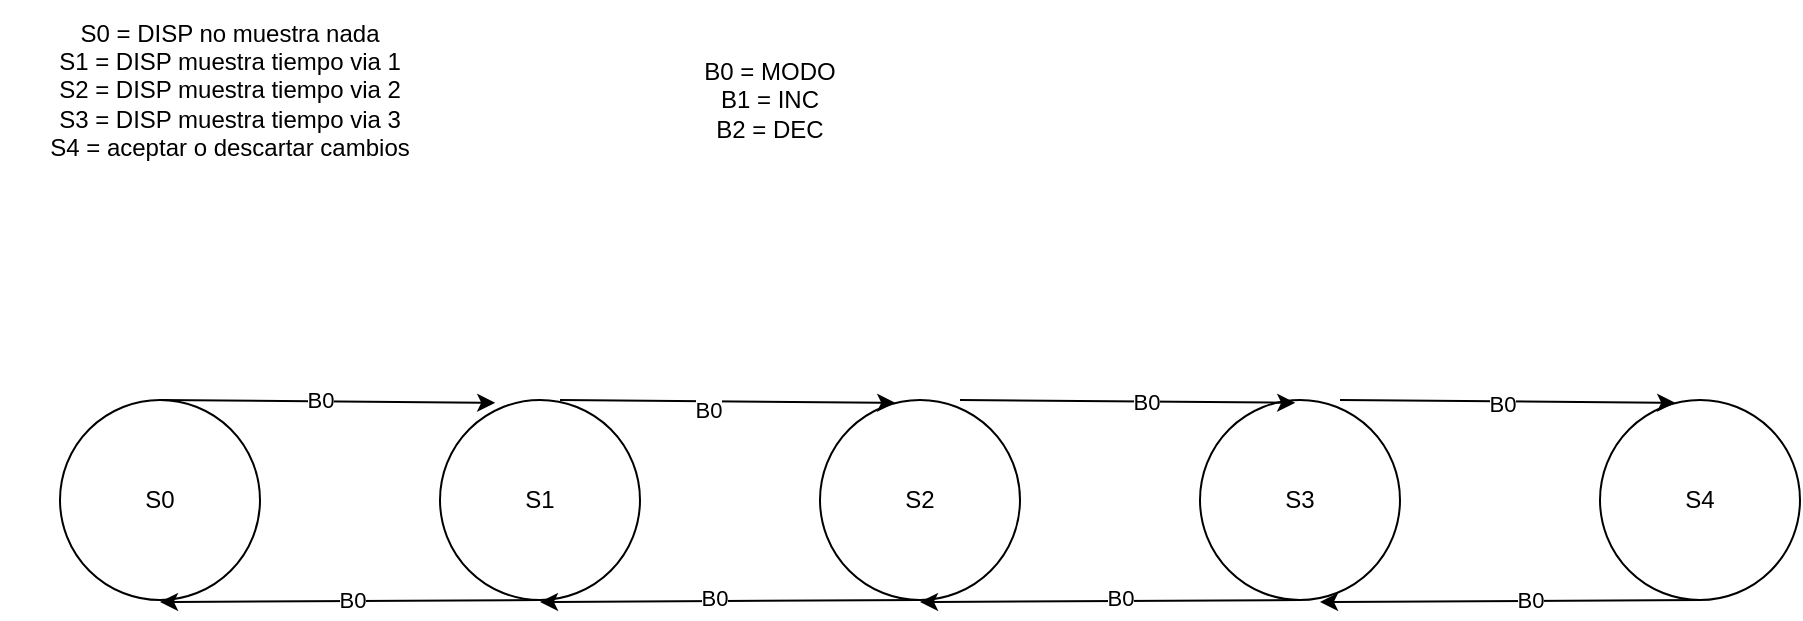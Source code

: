 <mxfile version="14.5.7" type="device"><diagram id="NEEEG-3id6nVETwrvUjy" name="Page-1"><mxGraphModel dx="1038" dy="580" grid="1" gridSize="10" guides="1" tooltips="1" connect="1" arrows="1" fold="1" page="1" pageScale="1" pageWidth="827" pageHeight="1169" math="0" shadow="0"><root><mxCell id="0"/><mxCell id="1" parent="0"/><mxCell id="MPQL2EpsHKl1WTeWT1BA-1" value="S0" style="ellipse;whiteSpace=wrap;html=1;aspect=fixed;" vertex="1" parent="1"><mxGeometry x="50" y="240" width="100" height="100" as="geometry"/></mxCell><mxCell id="MPQL2EpsHKl1WTeWT1BA-2" value="S1" style="ellipse;whiteSpace=wrap;html=1;aspect=fixed;" vertex="1" parent="1"><mxGeometry x="240" y="240" width="100" height="100" as="geometry"/></mxCell><mxCell id="MPQL2EpsHKl1WTeWT1BA-3" value="S2" style="ellipse;whiteSpace=wrap;html=1;aspect=fixed;" vertex="1" parent="1"><mxGeometry x="430" y="240" width="100" height="100" as="geometry"/></mxCell><mxCell id="MPQL2EpsHKl1WTeWT1BA-4" value="S4" style="ellipse;whiteSpace=wrap;html=1;aspect=fixed;" vertex="1" parent="1"><mxGeometry x="820" y="240" width="100" height="100" as="geometry"/></mxCell><mxCell id="MPQL2EpsHKl1WTeWT1BA-5" value="S3" style="ellipse;whiteSpace=wrap;html=1;aspect=fixed;" vertex="1" parent="1"><mxGeometry x="620" y="240" width="100" height="100" as="geometry"/></mxCell><mxCell id="MPQL2EpsHKl1WTeWT1BA-8" value="" style="endArrow=classic;html=1;entryX=0.276;entryY=0.014;entryDx=0;entryDy=0;entryPerimeter=0;" edge="1" parent="1" target="MPQL2EpsHKl1WTeWT1BA-2"><mxGeometry width="50" height="50" relative="1" as="geometry"><mxPoint x="100" y="240" as="sourcePoint"/><mxPoint x="150" y="190" as="targetPoint"/></mxGeometry></mxCell><mxCell id="MPQL2EpsHKl1WTeWT1BA-17" value="B0" style="edgeLabel;html=1;align=center;verticalAlign=middle;resizable=0;points=[];" vertex="1" connectable="0" parent="MPQL2EpsHKl1WTeWT1BA-8"><mxGeometry x="0.334" y="-2" relative="1" as="geometry"><mxPoint x="-31.98" y="-2.94" as="offset"/></mxGeometry></mxCell><mxCell id="MPQL2EpsHKl1WTeWT1BA-9" value="" style="endArrow=classic;html=1;entryX=0.276;entryY=0.014;entryDx=0;entryDy=0;entryPerimeter=0;" edge="1" parent="1"><mxGeometry width="50" height="50" relative="1" as="geometry"><mxPoint x="300" y="240" as="sourcePoint"/><mxPoint x="467.6" y="241.4" as="targetPoint"/></mxGeometry></mxCell><mxCell id="MPQL2EpsHKl1WTeWT1BA-10" value="" style="endArrow=classic;html=1;entryX=0.276;entryY=0.014;entryDx=0;entryDy=0;entryPerimeter=0;" edge="1" parent="1"><mxGeometry width="50" height="50" relative="1" as="geometry"><mxPoint x="500" y="240" as="sourcePoint"/><mxPoint x="667.6" y="241.4" as="targetPoint"/></mxGeometry></mxCell><mxCell id="MPQL2EpsHKl1WTeWT1BA-11" value="" style="endArrow=classic;html=1;" edge="1" parent="1"><mxGeometry width="50" height="50" relative="1" as="geometry"><mxPoint x="290" y="340" as="sourcePoint"/><mxPoint x="100" y="341" as="targetPoint"/></mxGeometry></mxCell><mxCell id="MPQL2EpsHKl1WTeWT1BA-12" value="" style="endArrow=classic;html=1;entryX=0.276;entryY=0.014;entryDx=0;entryDy=0;entryPerimeter=0;" edge="1" parent="1"><mxGeometry width="50" height="50" relative="1" as="geometry"><mxPoint x="690" y="240" as="sourcePoint"/><mxPoint x="857.6" y="241.4" as="targetPoint"/></mxGeometry></mxCell><mxCell id="MPQL2EpsHKl1WTeWT1BA-13" value="" style="endArrow=classic;html=1;" edge="1" parent="1"><mxGeometry width="50" height="50" relative="1" as="geometry"><mxPoint x="480" y="340" as="sourcePoint"/><mxPoint x="290" y="341" as="targetPoint"/></mxGeometry></mxCell><mxCell id="MPQL2EpsHKl1WTeWT1BA-14" value="" style="endArrow=classic;html=1;" edge="1" parent="1"><mxGeometry width="50" height="50" relative="1" as="geometry"><mxPoint x="670" y="340" as="sourcePoint"/><mxPoint x="480" y="341" as="targetPoint"/></mxGeometry></mxCell><mxCell id="MPQL2EpsHKl1WTeWT1BA-15" value="" style="endArrow=classic;html=1;" edge="1" parent="1"><mxGeometry width="50" height="50" relative="1" as="geometry"><mxPoint x="870" y="340" as="sourcePoint"/><mxPoint x="680" y="341" as="targetPoint"/></mxGeometry></mxCell><mxCell id="MPQL2EpsHKl1WTeWT1BA-16" value="S0 = DISP no muestra nada&lt;br&gt;S1 = DISP muestra tiempo via 1&lt;br&gt;S2 = DISP muestra tiempo via 2&lt;br&gt;S3 = DISP muestra tiempo via 3&lt;br&gt;S4 = aceptar o descartar cambios" style="text;html=1;strokeColor=none;fillColor=none;align=center;verticalAlign=middle;whiteSpace=wrap;rounded=0;" vertex="1" parent="1"><mxGeometry x="20" y="40" width="230" height="90" as="geometry"/></mxCell><mxCell id="MPQL2EpsHKl1WTeWT1BA-18" value="B0 = MODO&lt;br&gt;B1 = INC&lt;br&gt;B2 = DEC" style="text;html=1;strokeColor=none;fillColor=none;align=center;verticalAlign=middle;whiteSpace=wrap;rounded=0;" vertex="1" parent="1"><mxGeometry x="360" y="60" width="90" height="60" as="geometry"/></mxCell><mxCell id="MPQL2EpsHKl1WTeWT1BA-19" value="B0" style="edgeLabel;html=1;align=center;verticalAlign=middle;resizable=0;points=[];" vertex="1" connectable="0" parent="1"><mxGeometry x="199.999" y="249.995" as="geometry"><mxPoint x="174" y="-5" as="offset"/></mxGeometry></mxCell><mxCell id="MPQL2EpsHKl1WTeWT1BA-20" value="B0" style="edgeLabel;html=1;align=center;verticalAlign=middle;resizable=0;points=[];" vertex="1" connectable="0" parent="1"><mxGeometry x="199.999" y="259.995" as="geometry"><mxPoint x="-4" y="80" as="offset"/></mxGeometry></mxCell><mxCell id="MPQL2EpsHKl1WTeWT1BA-21" value="B0" style="edgeLabel;html=1;align=center;verticalAlign=middle;resizable=0;points=[];" vertex="1" connectable="0" parent="1"><mxGeometry x="209.999" y="269.995" as="geometry"><mxPoint x="167" y="69" as="offset"/></mxGeometry></mxCell><mxCell id="MPQL2EpsHKl1WTeWT1BA-22" value="B0" style="edgeLabel;html=1;align=center;verticalAlign=middle;resizable=0;points=[];" vertex="1" connectable="0" parent="1"><mxGeometry x="219.999" y="279.995" as="geometry"><mxPoint x="373" y="-39" as="offset"/></mxGeometry></mxCell><mxCell id="MPQL2EpsHKl1WTeWT1BA-23" value="B0" style="edgeLabel;html=1;align=center;verticalAlign=middle;resizable=0;points=[];" vertex="1" connectable="0" parent="1"><mxGeometry x="229.999" y="289.995" as="geometry"><mxPoint x="350" y="49" as="offset"/></mxGeometry></mxCell><mxCell id="MPQL2EpsHKl1WTeWT1BA-24" value="B0" style="edgeLabel;html=1;align=center;verticalAlign=middle;resizable=0;points=[];" vertex="1" connectable="0" parent="1"><mxGeometry x="239.999" y="299.995" as="geometry"><mxPoint x="531" y="-58" as="offset"/></mxGeometry></mxCell><mxCell id="MPQL2EpsHKl1WTeWT1BA-25" value="B0" style="edgeLabel;html=1;align=center;verticalAlign=middle;resizable=0;points=[];" vertex="1" connectable="0" parent="1"><mxGeometry x="249.999" y="309.995" as="geometry"><mxPoint x="535" y="30" as="offset"/></mxGeometry></mxCell></root></mxGraphModel></diagram></mxfile>